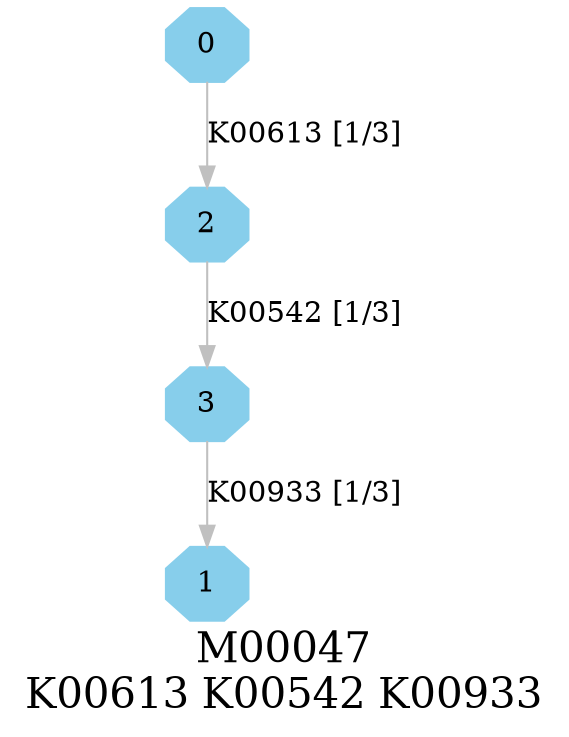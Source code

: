 digraph G {
graph [label="M00047
K00613 K00542 K00933",fontsize=20];
node [shape=box,style=filled];
edge [len=3,color=grey];
{node [width=.3,height=.3,shape=octagon,style=filled,color=skyblue] 0 1 2 3 }
0 -> 2 [label="K00613 [1/3]"];
2 -> 3 [label="K00542 [1/3]"];
3 -> 1 [label="K00933 [1/3]"];
}